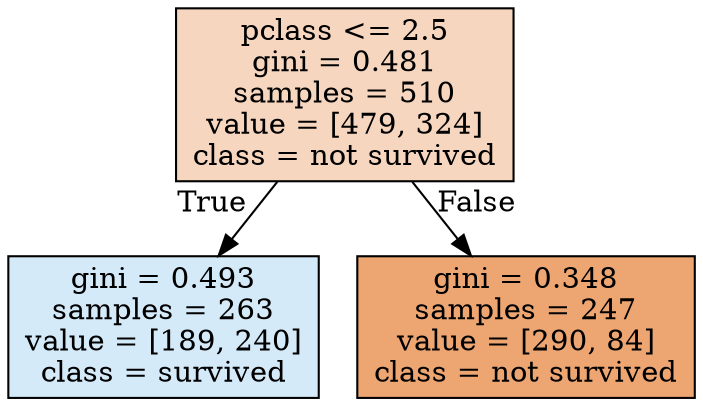 digraph Tree {
node [shape=box, style="filled", color="black"] ;
graph [ranksep=equally, splines=polyline] ;
0 [label="pclass <= 2.5\ngini = 0.481\nsamples = 510\nvalue = [479, 324]\nclass = not survived", fillcolor="#e5813953"] ;
1 [label="gini = 0.493\nsamples = 263\nvalue = [189, 240]\nclass = survived", fillcolor="#399de536"] ;
0 -> 1 [labeldistance=2.5, labelangle=45, headlabel="True"] ;
2 [label="gini = 0.348\nsamples = 247\nvalue = [290, 84]\nclass = not survived", fillcolor="#e58139b5"] ;
0 -> 2 [labeldistance=2.5, labelangle=-45, headlabel="False"] ;
{rank=same ; 0} ;
{rank=same ; 1; 2} ;
}